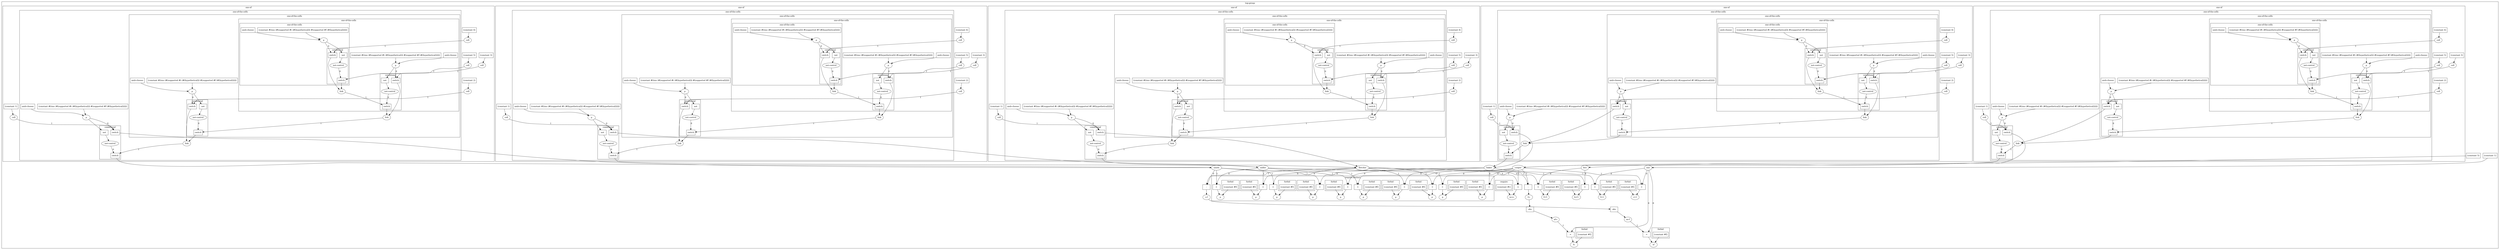 digraph G {
  ratio=fill;
  subgraph cluster_11 { label="top-group"; 
    subgraph cluster_12 { label="forbid"; 
      "prop-13" [label="(constant #f)", shape="box" ];
    }
    "prop-15" [label="=", shape="box" ];
    "prop-18" [label="abs", shape="box" ];
    "prop-20" [label="-", shape="box" ];
    subgraph cluster_23 { label="forbid"; 
      "prop-24" [label="(constant #f)", shape="box" ];
    }
    "prop-26" [label="=", shape="box" ];
    "prop-28" [label="abs", shape="box" ];
    "prop-30" [label="-", shape="box" ];
    subgraph cluster_32 { label="require"; 
      "prop-33" [label="(constant #t)", shape="box" ];
    }
    "prop-35" [label=">", shape="box" ];
    subgraph cluster_37 { label="forbid"; 
      "prop-38" [label="(constant #f)", shape="box" ];
    }
    "prop-40" [label="=", shape="box" ];
    subgraph cluster_41 { label="forbid"; 
      "prop-42" [label="(constant #f)", shape="box" ];
    }
    "prop-44" [label="=", shape="box" ];
    subgraph cluster_46 { label="forbid"; 
      "prop-47" [label="(constant #f)", shape="box" ];
    }
    "prop-49" [label="=", shape="box" ];
    subgraph cluster_50 { label="forbid"; 
      "prop-51" [label="(constant #f)", shape="box" ];
    }
    "prop-53" [label="=", shape="box" ];
    "prop-55" [label="(constant 5)", shape="box" ];
    "prop-56" [label="(constant 1)", shape="box" ];
    subgraph cluster_57 { label="require-distinct"; 
      subgraph cluster_58 { label="forbid"; 
        "prop-59" [label="(constant #f)", shape="box" ];
      }
      "prop-61" [label="=", shape="box" ];
      "cell-60" [label="p", shape="ellipse" ];
      subgraph cluster_62 { label="forbid"; 
        "prop-63" [label="(constant #f)", shape="box" ];
      }
      "prop-65" [label="=", shape="box" ];
      "cell-64" [label="p", shape="ellipse" ];
      subgraph cluster_66 { label="forbid"; 
        "prop-67" [label="(constant #f)", shape="box" ];
      }
      "prop-69" [label="=", shape="box" ];
      "cell-68" [label="p", shape="ellipse" ];
      subgraph cluster_70 { label="forbid"; 
        "prop-71" [label="(constant #f)", shape="box" ];
      }
      "prop-73" [label="=", shape="box" ];
      "cell-72" [label="p", shape="ellipse" ];
      subgraph cluster_74 { label="forbid"; 
        "prop-75" [label="(constant #f)", shape="box" ];
      }
      "prop-77" [label="=", shape="box" ];
      "cell-76" [label="p", shape="ellipse" ];
      subgraph cluster_78 { label="forbid"; 
        "prop-79" [label="(constant #f)", shape="box" ];
      }
      "prop-81" [label="=", shape="box" ];
      "cell-80" [label="p", shape="ellipse" ];
      subgraph cluster_82 { label="forbid"; 
        "prop-83" [label="(constant #f)", shape="box" ];
      }
      "prop-85" [label="=", shape="box" ];
      "cell-84" [label="p", shape="ellipse" ];
      subgraph cluster_86 { label="forbid"; 
        "prop-87" [label="(constant #f)", shape="box" ];
      }
      "prop-89" [label="=", shape="box" ];
      "cell-88" [label="p", shape="ellipse" ];
      subgraph cluster_90 { label="forbid"; 
        "prop-91" [label="(constant #f)", shape="box" ];
      }
      "prop-93" [label="=", shape="box" ];
      "cell-92" [label="p", shape="ellipse" ];
      subgraph cluster_94 { label="forbid"; 
        "prop-95" [label="(constant #f)", shape="box" ];
      }
      "prop-97" [label="=", shape="box" ];
      "cell-96" [label="p", shape="ellipse" ];
    }
    subgraph cluster_98 { label="one-of"; 
      subgraph cluster_99 { label="one-of-the-cells"; 
        "prop-100" [label="amb-choose", shape="box" ];
        "prop-102" [label="(constant #(tms (#(supported #t (#(hypothetical))) #(supported #f (#(hypothetical))))))", shape="box" ];
        subgraph cluster_103 { label="conditional"; 
          "prop-104" [label="switch", shape="box" ];
          "prop-107" [label="switch", shape="box" ];
          "prop-109" [label="not", shape="box" ];
          "cell-105" [label="not-control", shape="ellipse" ];
        }
        subgraph cluster_110 { label="one-of-the-cells"; 
          "prop-111" [label="amb-choose", shape="box" ];
          "prop-113" [label="(constant #(tms (#(supported #t (#(hypothetical))) #(supported #f (#(hypothetical))))))", shape="box" ];
          subgraph cluster_114 { label="conditional"; 
            "prop-115" [label="switch", shape="box" ];
            "prop-118" [label="switch", shape="box" ];
            "prop-120" [label="not", shape="box" ];
            "cell-116" [label="not-control", shape="ellipse" ];
          }
          subgraph cluster_121 { label="one-of-the-cells"; 
            "prop-122" [label="amb-choose", shape="box" ];
            "prop-124" [label="(constant #(tms (#(supported #t (#(hypothetical))) #(supported #f (#(hypothetical))))))", shape="box" ];
            subgraph cluster_125 { label="conditional"; 
              "prop-126" [label="switch", shape="box" ];
              "prop-129" [label="switch", shape="box" ];
              "prop-131" [label="not", shape="box" ];
              "cell-127" [label="not-control", shape="ellipse" ];
            }
            subgraph cluster_132 { label="one-of-the-cells"; 
              "prop-133" [label="amb-choose", shape="box" ];
              "prop-135" [label="(constant #(tms (#(supported #t (#(hypothetical))) #(supported #f (#(hypothetical))))))", shape="box" ];
              subgraph cluster_136 { label="conditional"; 
                "prop-137" [label="switch", shape="box" ];
                "prop-140" [label="switch", shape="box" ];
                "prop-142" [label="not", shape="box" ];
                "cell-138" [label="not-control", shape="ellipse" ];
              }
              "cell-134" [label="p", shape="ellipse" ];
            }
            "cell-128" [label="link", shape="ellipse" ];
            "cell-123" [label="p", shape="ellipse" ];
          }
          "cell-117" [label="link", shape="ellipse" ];
          "cell-112" [label="p", shape="ellipse" ];
        }
        "cell-106" [label="link", shape="ellipse" ];
        "cell-101" [label="p", shape="ellipse" ];
      }
      "prop-143" [label="(constant 5)", shape="box" ];
      "cell-139" [label="cell", shape="ellipse" ];
      "prop-144" [label="(constant 4)", shape="box" ];
      "cell-141" [label="cell", shape="ellipse" ];
      "prop-145" [label="(constant 3)", shape="box" ];
      "cell-130" [label="cell", shape="ellipse" ];
      "prop-146" [label="(constant 2)", shape="box" ];
      "cell-119" [label="cell", shape="ellipse" ];
      "prop-147" [label="(constant 1)", shape="box" ];
      "cell-108" [label="cell", shape="ellipse" ];
    }
    subgraph cluster_148 { label="one-of"; 
      subgraph cluster_149 { label="one-of-the-cells"; 
        "prop-150" [label="amb-choose", shape="box" ];
        "prop-152" [label="(constant #(tms (#(supported #t (#(hypothetical))) #(supported #f (#(hypothetical))))))", shape="box" ];
        subgraph cluster_153 { label="conditional"; 
          "prop-154" [label="switch", shape="box" ];
          "prop-157" [label="switch", shape="box" ];
          "prop-159" [label="not", shape="box" ];
          "cell-155" [label="not-control", shape="ellipse" ];
        }
        subgraph cluster_160 { label="one-of-the-cells"; 
          "prop-161" [label="amb-choose", shape="box" ];
          "prop-163" [label="(constant #(tms (#(supported #t (#(hypothetical))) #(supported #f (#(hypothetical))))))", shape="box" ];
          subgraph cluster_164 { label="conditional"; 
            "prop-165" [label="switch", shape="box" ];
            "prop-168" [label="switch", shape="box" ];
            "prop-170" [label="not", shape="box" ];
            "cell-166" [label="not-control", shape="ellipse" ];
          }
          subgraph cluster_171 { label="one-of-the-cells"; 
            "prop-172" [label="amb-choose", shape="box" ];
            "prop-174" [label="(constant #(tms (#(supported #t (#(hypothetical))) #(supported #f (#(hypothetical))))))", shape="box" ];
            subgraph cluster_175 { label="conditional"; 
              "prop-176" [label="switch", shape="box" ];
              "prop-179" [label="switch", shape="box" ];
              "prop-181" [label="not", shape="box" ];
              "cell-177" [label="not-control", shape="ellipse" ];
            }
            subgraph cluster_182 { label="one-of-the-cells"; 
              "prop-183" [label="amb-choose", shape="box" ];
              "prop-185" [label="(constant #(tms (#(supported #t (#(hypothetical))) #(supported #f (#(hypothetical))))))", shape="box" ];
              subgraph cluster_186 { label="conditional"; 
                "prop-187" [label="switch", shape="box" ];
                "prop-190" [label="switch", shape="box" ];
                "prop-192" [label="not", shape="box" ];
                "cell-188" [label="not-control", shape="ellipse" ];
              }
              "cell-184" [label="p", shape="ellipse" ];
            }
            "cell-178" [label="link", shape="ellipse" ];
            "cell-173" [label="p", shape="ellipse" ];
          }
          "cell-167" [label="link", shape="ellipse" ];
          "cell-162" [label="p", shape="ellipse" ];
        }
        "cell-156" [label="link", shape="ellipse" ];
        "cell-151" [label="p", shape="ellipse" ];
      }
      "prop-193" [label="(constant 5)", shape="box" ];
      "cell-189" [label="cell", shape="ellipse" ];
      "prop-194" [label="(constant 4)", shape="box" ];
      "cell-191" [label="cell", shape="ellipse" ];
      "prop-195" [label="(constant 3)", shape="box" ];
      "cell-180" [label="cell", shape="ellipse" ];
      "prop-196" [label="(constant 2)", shape="box" ];
      "cell-169" [label="cell", shape="ellipse" ];
      "prop-197" [label="(constant 1)", shape="box" ];
      "cell-158" [label="cell", shape="ellipse" ];
    }
    subgraph cluster_198 { label="one-of"; 
      subgraph cluster_199 { label="one-of-the-cells"; 
        "prop-200" [label="amb-choose", shape="box" ];
        "prop-202" [label="(constant #(tms (#(supported #t (#(hypothetical))) #(supported #f (#(hypothetical))))))", shape="box" ];
        subgraph cluster_203 { label="conditional"; 
          "prop-204" [label="switch", shape="box" ];
          "prop-207" [label="switch", shape="box" ];
          "prop-209" [label="not", shape="box" ];
          "cell-205" [label="not-control", shape="ellipse" ];
        }
        subgraph cluster_210 { label="one-of-the-cells"; 
          "prop-211" [label="amb-choose", shape="box" ];
          "prop-213" [label="(constant #(tms (#(supported #t (#(hypothetical))) #(supported #f (#(hypothetical))))))", shape="box" ];
          subgraph cluster_214 { label="conditional"; 
            "prop-215" [label="switch", shape="box" ];
            "prop-218" [label="switch", shape="box" ];
            "prop-220" [label="not", shape="box" ];
            "cell-216" [label="not-control", shape="ellipse" ];
          }
          subgraph cluster_221 { label="one-of-the-cells"; 
            "prop-222" [label="amb-choose", shape="box" ];
            "prop-224" [label="(constant #(tms (#(supported #t (#(hypothetical))) #(supported #f (#(hypothetical))))))", shape="box" ];
            subgraph cluster_225 { label="conditional"; 
              "prop-226" [label="switch", shape="box" ];
              "prop-229" [label="switch", shape="box" ];
              "prop-231" [label="not", shape="box" ];
              "cell-227" [label="not-control", shape="ellipse" ];
            }
            subgraph cluster_232 { label="one-of-the-cells"; 
              "prop-233" [label="amb-choose", shape="box" ];
              "prop-235" [label="(constant #(tms (#(supported #t (#(hypothetical))) #(supported #f (#(hypothetical))))))", shape="box" ];
              subgraph cluster_236 { label="conditional"; 
                "prop-237" [label="switch", shape="box" ];
                "prop-240" [label="switch", shape="box" ];
                "prop-242" [label="not", shape="box" ];
                "cell-238" [label="not-control", shape="ellipse" ];
              }
              "cell-234" [label="p", shape="ellipse" ];
            }
            "cell-228" [label="link", shape="ellipse" ];
            "cell-223" [label="p", shape="ellipse" ];
          }
          "cell-217" [label="link", shape="ellipse" ];
          "cell-212" [label="p", shape="ellipse" ];
        }
        "cell-206" [label="link", shape="ellipse" ];
        "cell-201" [label="p", shape="ellipse" ];
      }
      "prop-243" [label="(constant 5)", shape="box" ];
      "cell-239" [label="cell", shape="ellipse" ];
      "prop-244" [label="(constant 4)", shape="box" ];
      "cell-241" [label="cell", shape="ellipse" ];
      "prop-245" [label="(constant 3)", shape="box" ];
      "cell-230" [label="cell", shape="ellipse" ];
      "prop-246" [label="(constant 2)", shape="box" ];
      "cell-219" [label="cell", shape="ellipse" ];
      "prop-247" [label="(constant 1)", shape="box" ];
      "cell-208" [label="cell", shape="ellipse" ];
    }
    subgraph cluster_248 { label="one-of"; 
      subgraph cluster_249 { label="one-of-the-cells"; 
        "prop-250" [label="amb-choose", shape="box" ];
        "prop-252" [label="(constant #(tms (#(supported #t (#(hypothetical))) #(supported #f (#(hypothetical))))))", shape="box" ];
        subgraph cluster_253 { label="conditional"; 
          "prop-254" [label="switch", shape="box" ];
          "prop-257" [label="switch", shape="box" ];
          "prop-259" [label="not", shape="box" ];
          "cell-255" [label="not-control", shape="ellipse" ];
        }
        subgraph cluster_260 { label="one-of-the-cells"; 
          "prop-261" [label="amb-choose", shape="box" ];
          "prop-263" [label="(constant #(tms (#(supported #t (#(hypothetical))) #(supported #f (#(hypothetical))))))", shape="box" ];
          subgraph cluster_264 { label="conditional"; 
            "prop-265" [label="switch", shape="box" ];
            "prop-268" [label="switch", shape="box" ];
            "prop-270" [label="not", shape="box" ];
            "cell-266" [label="not-control", shape="ellipse" ];
          }
          subgraph cluster_271 { label="one-of-the-cells"; 
            "prop-272" [label="amb-choose", shape="box" ];
            "prop-274" [label="(constant #(tms (#(supported #t (#(hypothetical))) #(supported #f (#(hypothetical))))))", shape="box" ];
            subgraph cluster_275 { label="conditional"; 
              "prop-276" [label="switch", shape="box" ];
              "prop-279" [label="switch", shape="box" ];
              "prop-281" [label="not", shape="box" ];
              "cell-277" [label="not-control", shape="ellipse" ];
            }
            subgraph cluster_282 { label="one-of-the-cells"; 
              "prop-283" [label="amb-choose", shape="box" ];
              "prop-285" [label="(constant #(tms (#(supported #t (#(hypothetical))) #(supported #f (#(hypothetical))))))", shape="box" ];
              subgraph cluster_286 { label="conditional"; 
                "prop-287" [label="switch", shape="box" ];
                "prop-290" [label="switch", shape="box" ];
                "prop-292" [label="not", shape="box" ];
                "cell-288" [label="not-control", shape="ellipse" ];
              }
              "cell-284" [label="p", shape="ellipse" ];
            }
            "cell-278" [label="link", shape="ellipse" ];
            "cell-273" [label="p", shape="ellipse" ];
          }
          "cell-267" [label="link", shape="ellipse" ];
          "cell-262" [label="p", shape="ellipse" ];
        }
        "cell-256" [label="link", shape="ellipse" ];
        "cell-251" [label="p", shape="ellipse" ];
      }
      "prop-293" [label="(constant 5)", shape="box" ];
      "cell-289" [label="cell", shape="ellipse" ];
      "prop-294" [label="(constant 4)", shape="box" ];
      "cell-291" [label="cell", shape="ellipse" ];
      "prop-295" [label="(constant 3)", shape="box" ];
      "cell-280" [label="cell", shape="ellipse" ];
      "prop-296" [label="(constant 2)", shape="box" ];
      "cell-269" [label="cell", shape="ellipse" ];
      "prop-297" [label="(constant 1)", shape="box" ];
      "cell-258" [label="cell", shape="ellipse" ];
    }
    subgraph cluster_298 { label="one-of"; 
      subgraph cluster_299 { label="one-of-the-cells"; 
        "prop-300" [label="amb-choose", shape="box" ];
        "prop-302" [label="(constant #(tms (#(supported #t (#(hypothetical))) #(supported #f (#(hypothetical))))))", shape="box" ];
        subgraph cluster_303 { label="conditional"; 
          "prop-304" [label="switch", shape="box" ];
          "prop-307" [label="switch", shape="box" ];
          "prop-309" [label="not", shape="box" ];
          "cell-305" [label="not-control", shape="ellipse" ];
        }
        subgraph cluster_310 { label="one-of-the-cells"; 
          "prop-311" [label="amb-choose", shape="box" ];
          "prop-313" [label="(constant #(tms (#(supported #t (#(hypothetical))) #(supported #f (#(hypothetical))))))", shape="box" ];
          subgraph cluster_314 { label="conditional"; 
            "prop-315" [label="switch", shape="box" ];
            "prop-318" [label="switch", shape="box" ];
            "prop-320" [label="not", shape="box" ];
            "cell-316" [label="not-control", shape="ellipse" ];
          }
          subgraph cluster_321 { label="one-of-the-cells"; 
            "prop-322" [label="amb-choose", shape="box" ];
            "prop-324" [label="(constant #(tms (#(supported #t (#(hypothetical))) #(supported #f (#(hypothetical))))))", shape="box" ];
            subgraph cluster_325 { label="conditional"; 
              "prop-326" [label="switch", shape="box" ];
              "prop-329" [label="switch", shape="box" ];
              "prop-331" [label="not", shape="box" ];
              "cell-327" [label="not-control", shape="ellipse" ];
            }
            subgraph cluster_332 { label="one-of-the-cells"; 
              "prop-333" [label="amb-choose", shape="box" ];
              "prop-335" [label="(constant #(tms (#(supported #t (#(hypothetical))) #(supported #f (#(hypothetical))))))", shape="box" ];
              subgraph cluster_336 { label="conditional"; 
                "prop-337" [label="switch", shape="box" ];
                "prop-340" [label="switch", shape="box" ];
                "prop-342" [label="not", shape="box" ];
                "cell-338" [label="not-control", shape="ellipse" ];
              }
              "cell-334" [label="p", shape="ellipse" ];
            }
            "cell-328" [label="link", shape="ellipse" ];
            "cell-323" [label="p", shape="ellipse" ];
          }
          "cell-317" [label="link", shape="ellipse" ];
          "cell-312" [label="p", shape="ellipse" ];
        }
        "cell-306" [label="link", shape="ellipse" ];
        "cell-301" [label="p", shape="ellipse" ];
      }
      "prop-343" [label="(constant 5)", shape="box" ];
      "cell-339" [label="cell", shape="ellipse" ];
      "prop-344" [label="(constant 4)", shape="box" ];
      "cell-341" [label="cell", shape="ellipse" ];
      "prop-345" [label="(constant 3)", shape="box" ];
      "cell-330" [label="cell", shape="ellipse" ];
      "prop-346" [label="(constant 2)", shape="box" ];
      "cell-319" [label="cell", shape="ellipse" ];
      "prop-347" [label="(constant 1)", shape="box" ];
      "cell-308" [label="cell", shape="ellipse" ];
    }
    "cell-54" [label="baker", shape="ellipse" ];
    "cell-22" [label="cooper", shape="ellipse" ];
    "cell-21" [label="fletcher", shape="ellipse" ];
    "cell-36" [label="miller", shape="ellipse" ];
    "cell-31" [label="smith", shape="ellipse" ];
    "cell-52" [label="b=5", shape="ellipse" ];
    "cell-48" [label="c=1", shape="ellipse" ];
    "cell-43" [label="f=5", shape="ellipse" ];
    "cell-39" [label="f=1", shape="ellipse" ];
    "cell-34" [label="m>c", shape="ellipse" ];
    "cell-25" [label="sf", shape="ellipse" ];
    "cell-14" [label="fc", shape="ellipse" ];
    "cell-16" [label="one", shape="ellipse" ];
    "cell-45" [label="five", shape="ellipse" ];
    "cell-29" [label="s-f", shape="ellipse" ];
    "cell-27" [label="as-f", shape="ellipse" ];
    "cell-19" [label="f-c", shape="ellipse" ];
    "cell-17" [label="af-c", shape="ellipse" ];
  }
  "prop-13" -> "cell-14" [label="" ];
  "cell-16" -> "prop-15" [label=0 ];
  "cell-17" -> "prop-15" [label=1 ];
  "prop-15" -> "cell-14" [label="" ];
  "cell-19" -> "prop-18" [label="" ];
  "prop-18" -> "cell-17" [label="" ];
  "cell-21" -> "prop-20" [label=0 ];
  "cell-22" -> "prop-20" [label=1 ];
  "prop-20" -> "cell-19" [label="" ];
  "prop-24" -> "cell-25" [label="" ];
  "cell-16" -> "prop-26" [label=0 ];
  "cell-27" -> "prop-26" [label=1 ];
  "prop-26" -> "cell-25" [label="" ];
  "cell-29" -> "prop-28" [label="" ];
  "prop-28" -> "cell-27" [label="" ];
  "cell-31" -> "prop-30" [label=0 ];
  "cell-21" -> "prop-30" [label=1 ];
  "prop-30" -> "cell-29" [label="" ];
  "prop-33" -> "cell-34" [label="" ];
  "cell-36" -> "prop-35" [label=0 ];
  "cell-22" -> "prop-35" [label=1 ];
  "prop-35" -> "cell-34" [label="" ];
  "prop-38" -> "cell-39" [label="" ];
  "cell-16" -> "prop-40" [label=0 ];
  "cell-21" -> "prop-40" [label=1 ];
  "prop-40" -> "cell-39" [label="" ];
  "prop-42" -> "cell-43" [label="" ];
  "cell-45" -> "prop-44" [label=0 ];
  "cell-21" -> "prop-44" [label=1 ];
  "prop-44" -> "cell-43" [label="" ];
  "prop-47" -> "cell-48" [label="" ];
  "cell-16" -> "prop-49" [label=0 ];
  "cell-22" -> "prop-49" [label=1 ];
  "prop-49" -> "cell-48" [label="" ];
  "prop-51" -> "cell-52" [label="" ];
  "cell-45" -> "prop-53" [label=0 ];
  "cell-54" -> "prop-53" [label=1 ];
  "prop-53" -> "cell-52" [label="" ];
  "prop-55" -> "cell-45" [label="" ];
  "prop-56" -> "cell-16" [label="" ];
  "prop-59" -> "cell-60" [label="" ];
  "cell-36" -> "prop-61" [label=0 ];
  "cell-31" -> "prop-61" [label=1 ];
  "prop-61" -> "cell-60" [label="" ];
  "prop-63" -> "cell-64" [label="" ];
  "cell-21" -> "prop-65" [label=0 ];
  "cell-31" -> "prop-65" [label=1 ];
  "prop-65" -> "cell-64" [label="" ];
  "prop-67" -> "cell-68" [label="" ];
  "cell-21" -> "prop-69" [label=0 ];
  "cell-36" -> "prop-69" [label=1 ];
  "prop-69" -> "cell-68" [label="" ];
  "prop-71" -> "cell-72" [label="" ];
  "cell-22" -> "prop-73" [label=0 ];
  "cell-31" -> "prop-73" [label=1 ];
  "prop-73" -> "cell-72" [label="" ];
  "prop-75" -> "cell-76" [label="" ];
  "cell-22" -> "prop-77" [label=0 ];
  "cell-36" -> "prop-77" [label=1 ];
  "prop-77" -> "cell-76" [label="" ];
  "prop-79" -> "cell-80" [label="" ];
  "cell-22" -> "prop-81" [label=0 ];
  "cell-21" -> "prop-81" [label=1 ];
  "prop-81" -> "cell-80" [label="" ];
  "prop-83" -> "cell-84" [label="" ];
  "cell-54" -> "prop-85" [label=0 ];
  "cell-31" -> "prop-85" [label=1 ];
  "prop-85" -> "cell-84" [label="" ];
  "prop-87" -> "cell-88" [label="" ];
  "cell-54" -> "prop-89" [label=0 ];
  "cell-36" -> "prop-89" [label=1 ];
  "prop-89" -> "cell-88" [label="" ];
  "prop-91" -> "cell-92" [label="" ];
  "cell-54" -> "prop-93" [label=0 ];
  "cell-21" -> "prop-93" [label=1 ];
  "prop-93" -> "cell-92" [label="" ];
  "prop-95" -> "cell-96" [label="" ];
  "cell-54" -> "prop-97" [label=0 ];
  "cell-22" -> "prop-97" [label=1 ];
  "prop-97" -> "cell-96" [label="" ];
  "prop-100" -> "cell-101" [label="" ];
  "prop-102" -> "cell-101" [label="" ];
  "cell-105" -> "prop-104" [label=0 ];
  "cell-106" -> "prop-104" [label=1 ];
  "prop-104" -> "cell-31" [label="" ];
  "cell-101" -> "prop-107" [label=0 ];
  "cell-108" -> "prop-107" [label=1 ];
  "prop-107" -> "cell-31" [label="" ];
  "cell-101" -> "prop-109" [label="" ];
  "prop-109" -> "cell-105" [label="" ];
  "prop-111" -> "cell-112" [label="" ];
  "prop-113" -> "cell-112" [label="" ];
  "cell-116" -> "prop-115" [label=0 ];
  "cell-117" -> "prop-115" [label=1 ];
  "prop-115" -> "cell-106" [label="" ];
  "cell-112" -> "prop-118" [label=0 ];
  "cell-119" -> "prop-118" [label=1 ];
  "prop-118" -> "cell-106" [label="" ];
  "cell-112" -> "prop-120" [label="" ];
  "prop-120" -> "cell-116" [label="" ];
  "prop-122" -> "cell-123" [label="" ];
  "prop-124" -> "cell-123" [label="" ];
  "cell-127" -> "prop-126" [label=0 ];
  "cell-128" -> "prop-126" [label=1 ];
  "prop-126" -> "cell-117" [label="" ];
  "cell-123" -> "prop-129" [label=0 ];
  "cell-130" -> "prop-129" [label=1 ];
  "prop-129" -> "cell-117" [label="" ];
  "cell-123" -> "prop-131" [label="" ];
  "prop-131" -> "cell-127" [label="" ];
  "prop-133" -> "cell-134" [label="" ];
  "prop-135" -> "cell-134" [label="" ];
  "cell-138" -> "prop-137" [label=0 ];
  "cell-139" -> "prop-137" [label=1 ];
  "prop-137" -> "cell-128" [label="" ];
  "cell-134" -> "prop-140" [label=0 ];
  "cell-141" -> "prop-140" [label=1 ];
  "prop-140" -> "cell-128" [label="" ];
  "cell-134" -> "prop-142" [label="" ];
  "prop-142" -> "cell-138" [label="" ];
  "prop-143" -> "cell-139" [label="" ];
  "prop-144" -> "cell-141" [label="" ];
  "prop-145" -> "cell-130" [label="" ];
  "prop-146" -> "cell-119" [label="" ];
  "prop-147" -> "cell-108" [label="" ];
  "prop-150" -> "cell-151" [label="" ];
  "prop-152" -> "cell-151" [label="" ];
  "cell-155" -> "prop-154" [label=0 ];
  "cell-156" -> "prop-154" [label=1 ];
  "prop-154" -> "cell-36" [label="" ];
  "cell-151" -> "prop-157" [label=0 ];
  "cell-158" -> "prop-157" [label=1 ];
  "prop-157" -> "cell-36" [label="" ];
  "cell-151" -> "prop-159" [label="" ];
  "prop-159" -> "cell-155" [label="" ];
  "prop-161" -> "cell-162" [label="" ];
  "prop-163" -> "cell-162" [label="" ];
  "cell-166" -> "prop-165" [label=0 ];
  "cell-167" -> "prop-165" [label=1 ];
  "prop-165" -> "cell-156" [label="" ];
  "cell-162" -> "prop-168" [label=0 ];
  "cell-169" -> "prop-168" [label=1 ];
  "prop-168" -> "cell-156" [label="" ];
  "cell-162" -> "prop-170" [label="" ];
  "prop-170" -> "cell-166" [label="" ];
  "prop-172" -> "cell-173" [label="" ];
  "prop-174" -> "cell-173" [label="" ];
  "cell-177" -> "prop-176" [label=0 ];
  "cell-178" -> "prop-176" [label=1 ];
  "prop-176" -> "cell-167" [label="" ];
  "cell-173" -> "prop-179" [label=0 ];
  "cell-180" -> "prop-179" [label=1 ];
  "prop-179" -> "cell-167" [label="" ];
  "cell-173" -> "prop-181" [label="" ];
  "prop-181" -> "cell-177" [label="" ];
  "prop-183" -> "cell-184" [label="" ];
  "prop-185" -> "cell-184" [label="" ];
  "cell-188" -> "prop-187" [label=0 ];
  "cell-189" -> "prop-187" [label=1 ];
  "prop-187" -> "cell-178" [label="" ];
  "cell-184" -> "prop-190" [label=0 ];
  "cell-191" -> "prop-190" [label=1 ];
  "prop-190" -> "cell-178" [label="" ];
  "cell-184" -> "prop-192" [label="" ];
  "prop-192" -> "cell-188" [label="" ];
  "prop-193" -> "cell-189" [label="" ];
  "prop-194" -> "cell-191" [label="" ];
  "prop-195" -> "cell-180" [label="" ];
  "prop-196" -> "cell-169" [label="" ];
  "prop-197" -> "cell-158" [label="" ];
  "prop-200" -> "cell-201" [label="" ];
  "prop-202" -> "cell-201" [label="" ];
  "cell-205" -> "prop-204" [label=0 ];
  "cell-206" -> "prop-204" [label=1 ];
  "prop-204" -> "cell-21" [label="" ];
  "cell-201" -> "prop-207" [label=0 ];
  "cell-208" -> "prop-207" [label=1 ];
  "prop-207" -> "cell-21" [label="" ];
  "cell-201" -> "prop-209" [label="" ];
  "prop-209" -> "cell-205" [label="" ];
  "prop-211" -> "cell-212" [label="" ];
  "prop-213" -> "cell-212" [label="" ];
  "cell-216" -> "prop-215" [label=0 ];
  "cell-217" -> "prop-215" [label=1 ];
  "prop-215" -> "cell-206" [label="" ];
  "cell-212" -> "prop-218" [label=0 ];
  "cell-219" -> "prop-218" [label=1 ];
  "prop-218" -> "cell-206" [label="" ];
  "cell-212" -> "prop-220" [label="" ];
  "prop-220" -> "cell-216" [label="" ];
  "prop-222" -> "cell-223" [label="" ];
  "prop-224" -> "cell-223" [label="" ];
  "cell-227" -> "prop-226" [label=0 ];
  "cell-228" -> "prop-226" [label=1 ];
  "prop-226" -> "cell-217" [label="" ];
  "cell-223" -> "prop-229" [label=0 ];
  "cell-230" -> "prop-229" [label=1 ];
  "prop-229" -> "cell-217" [label="" ];
  "cell-223" -> "prop-231" [label="" ];
  "prop-231" -> "cell-227" [label="" ];
  "prop-233" -> "cell-234" [label="" ];
  "prop-235" -> "cell-234" [label="" ];
  "cell-238" -> "prop-237" [label=0 ];
  "cell-239" -> "prop-237" [label=1 ];
  "prop-237" -> "cell-228" [label="" ];
  "cell-234" -> "prop-240" [label=0 ];
  "cell-241" -> "prop-240" [label=1 ];
  "prop-240" -> "cell-228" [label="" ];
  "cell-234" -> "prop-242" [label="" ];
  "prop-242" -> "cell-238" [label="" ];
  "prop-243" -> "cell-239" [label="" ];
  "prop-244" -> "cell-241" [label="" ];
  "prop-245" -> "cell-230" [label="" ];
  "prop-246" -> "cell-219" [label="" ];
  "prop-247" -> "cell-208" [label="" ];
  "prop-250" -> "cell-251" [label="" ];
  "prop-252" -> "cell-251" [label="" ];
  "cell-255" -> "prop-254" [label=0 ];
  "cell-256" -> "prop-254" [label=1 ];
  "prop-254" -> "cell-22" [label="" ];
  "cell-251" -> "prop-257" [label=0 ];
  "cell-258" -> "prop-257" [label=1 ];
  "prop-257" -> "cell-22" [label="" ];
  "cell-251" -> "prop-259" [label="" ];
  "prop-259" -> "cell-255" [label="" ];
  "prop-261" -> "cell-262" [label="" ];
  "prop-263" -> "cell-262" [label="" ];
  "cell-266" -> "prop-265" [label=0 ];
  "cell-267" -> "prop-265" [label=1 ];
  "prop-265" -> "cell-256" [label="" ];
  "cell-262" -> "prop-268" [label=0 ];
  "cell-269" -> "prop-268" [label=1 ];
  "prop-268" -> "cell-256" [label="" ];
  "cell-262" -> "prop-270" [label="" ];
  "prop-270" -> "cell-266" [label="" ];
  "prop-272" -> "cell-273" [label="" ];
  "prop-274" -> "cell-273" [label="" ];
  "cell-277" -> "prop-276" [label=0 ];
  "cell-278" -> "prop-276" [label=1 ];
  "prop-276" -> "cell-267" [label="" ];
  "cell-273" -> "prop-279" [label=0 ];
  "cell-280" -> "prop-279" [label=1 ];
  "prop-279" -> "cell-267" [label="" ];
  "cell-273" -> "prop-281" [label="" ];
  "prop-281" -> "cell-277" [label="" ];
  "prop-283" -> "cell-284" [label="" ];
  "prop-285" -> "cell-284" [label="" ];
  "cell-288" -> "prop-287" [label=0 ];
  "cell-289" -> "prop-287" [label=1 ];
  "prop-287" -> "cell-278" [label="" ];
  "cell-284" -> "prop-290" [label=0 ];
  "cell-291" -> "prop-290" [label=1 ];
  "prop-290" -> "cell-278" [label="" ];
  "cell-284" -> "prop-292" [label="" ];
  "prop-292" -> "cell-288" [label="" ];
  "prop-293" -> "cell-289" [label="" ];
  "prop-294" -> "cell-291" [label="" ];
  "prop-295" -> "cell-280" [label="" ];
  "prop-296" -> "cell-269" [label="" ];
  "prop-297" -> "cell-258" [label="" ];
  "prop-300" -> "cell-301" [label="" ];
  "prop-302" -> "cell-301" [label="" ];
  "cell-305" -> "prop-304" [label=0 ];
  "cell-306" -> "prop-304" [label=1 ];
  "prop-304" -> "cell-54" [label="" ];
  "cell-301" -> "prop-307" [label=0 ];
  "cell-308" -> "prop-307" [label=1 ];
  "prop-307" -> "cell-54" [label="" ];
  "cell-301" -> "prop-309" [label="" ];
  "prop-309" -> "cell-305" [label="" ];
  "prop-311" -> "cell-312" [label="" ];
  "prop-313" -> "cell-312" [label="" ];
  "cell-316" -> "prop-315" [label=0 ];
  "cell-317" -> "prop-315" [label=1 ];
  "prop-315" -> "cell-306" [label="" ];
  "cell-312" -> "prop-318" [label=0 ];
  "cell-319" -> "prop-318" [label=1 ];
  "prop-318" -> "cell-306" [label="" ];
  "cell-312" -> "prop-320" [label="" ];
  "prop-320" -> "cell-316" [label="" ];
  "prop-322" -> "cell-323" [label="" ];
  "prop-324" -> "cell-323" [label="" ];
  "cell-327" -> "prop-326" [label=0 ];
  "cell-328" -> "prop-326" [label=1 ];
  "prop-326" -> "cell-317" [label="" ];
  "cell-323" -> "prop-329" [label=0 ];
  "cell-330" -> "prop-329" [label=1 ];
  "prop-329" -> "cell-317" [label="" ];
  "cell-323" -> "prop-331" [label="" ];
  "prop-331" -> "cell-327" [label="" ];
  "prop-333" -> "cell-334" [label="" ];
  "prop-335" -> "cell-334" [label="" ];
  "cell-338" -> "prop-337" [label=0 ];
  "cell-339" -> "prop-337" [label=1 ];
  "prop-337" -> "cell-328" [label="" ];
  "cell-334" -> "prop-340" [label=0 ];
  "cell-341" -> "prop-340" [label=1 ];
  "prop-340" -> "cell-328" [label="" ];
  "cell-334" -> "prop-342" [label="" ];
  "prop-342" -> "cell-338" [label="" ];
  "prop-343" -> "cell-339" [label="" ];
  "prop-344" -> "cell-341" [label="" ];
  "prop-345" -> "cell-330" [label="" ];
  "prop-346" -> "cell-319" [label="" ];
  "prop-347" -> "cell-308" [label="" ];
}

